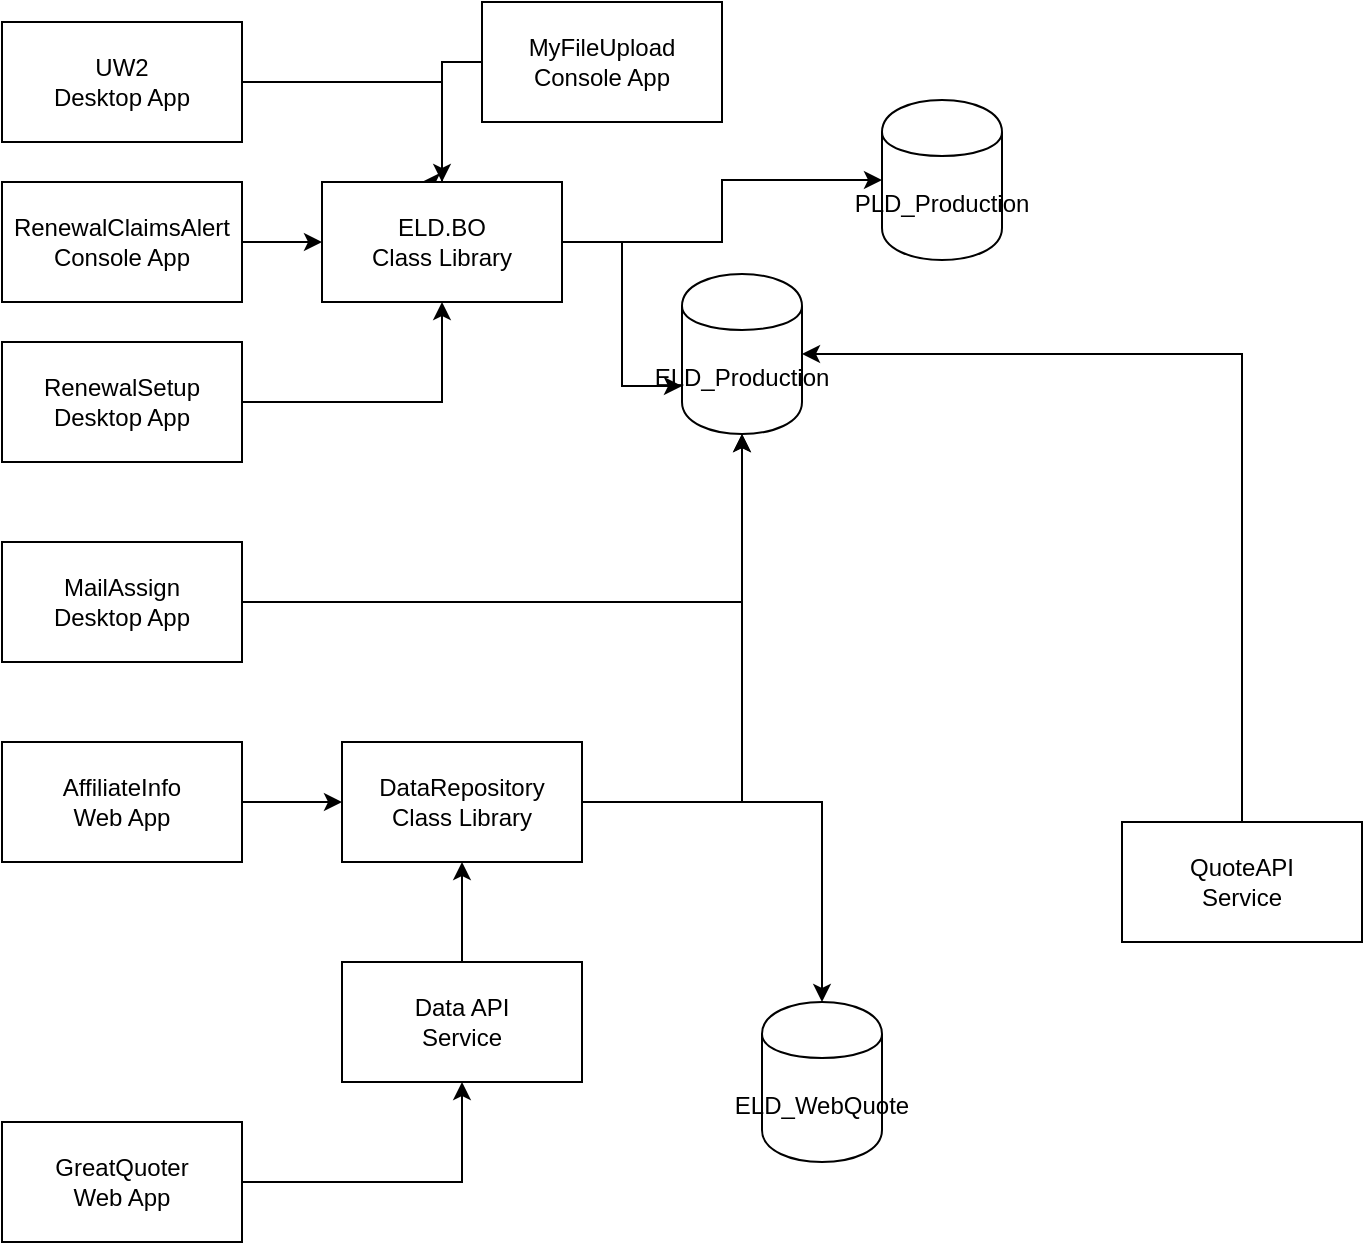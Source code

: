 <mxfile version="11.1.4" type="github"><diagram id="s7VVLqwQubE8mv9PJwXk" name="Page-1"><mxGraphModel dx="1422" dy="894" grid="1" gridSize="10" guides="1" tooltips="1" connect="1" arrows="1" fold="1" page="1" pageScale="1" pageWidth="850" pageHeight="1100" math="0" shadow="0"><root><mxCell id="0"/><mxCell id="1" parent="0"/><mxCell id="8tfEuVkA827uiHsk99Co-5" style="edgeStyle=orthogonalEdgeStyle;rounded=0;orthogonalLoop=1;jettySize=auto;html=1;exitX=1;exitY=0.5;exitDx=0;exitDy=0;entryX=0;entryY=0.5;entryDx=0;entryDy=0;" parent="1" source="8tfEuVkA827uiHsk99Co-1" edge="1"><mxGeometry relative="1" as="geometry"><mxPoint x="230" y="100" as="targetPoint"/><Array as="points"><mxPoint x="240" y="50"/><mxPoint x="240" y="100"/></Array></mxGeometry></mxCell><mxCell id="8tfEuVkA827uiHsk99Co-1" value="UW2&lt;br&gt;Desktop App" style="rounded=0;whiteSpace=wrap;html=1;" parent="1" vertex="1"><mxGeometry x="20" y="20" width="120" height="60" as="geometry"/></mxCell><mxCell id="8tfEuVkA827uiHsk99Co-9" style="edgeStyle=orthogonalEdgeStyle;rounded=0;orthogonalLoop=1;jettySize=auto;html=1;exitX=1;exitY=0.5;exitDx=0;exitDy=0;entryX=0.5;entryY=1;entryDx=0;entryDy=0;" parent="1" source="8tfEuVkA827uiHsk99Co-2" target="8tfEuVkA827uiHsk99Co-6" edge="1"><mxGeometry relative="1" as="geometry"/></mxCell><mxCell id="8tfEuVkA827uiHsk99Co-2" value="MailAssign&lt;br&gt;Desktop App" style="rounded=0;whiteSpace=wrap;html=1;" parent="1" vertex="1"><mxGeometry x="20" y="280" width="120" height="60" as="geometry"/></mxCell><mxCell id="8tfEuVkA827uiHsk99Co-8" style="edgeStyle=orthogonalEdgeStyle;rounded=0;orthogonalLoop=1;jettySize=auto;html=1;exitX=1;exitY=0.5;exitDx=0;exitDy=0;entryX=0.5;entryY=1;entryDx=0;entryDy=0;" parent="1" source="8tfEuVkA827uiHsk99Co-3" target="8tfEuVkA827uiHsk99Co-7" edge="1"><mxGeometry relative="1" as="geometry"/></mxCell><mxCell id="8tfEuVkA827uiHsk99Co-3" value="RenewalSetup&lt;br&gt;Desktop App" style="rounded=0;whiteSpace=wrap;html=1;" parent="1" vertex="1"><mxGeometry x="20" y="180" width="120" height="60" as="geometry"/></mxCell><mxCell id="8tfEuVkA827uiHsk99Co-6" value="ELD_Production" style="shape=cylinder;whiteSpace=wrap;html=1;boundedLbl=1;backgroundOutline=1;" parent="1" vertex="1"><mxGeometry x="360" y="146" width="60" height="80" as="geometry"/></mxCell><mxCell id="8tfEuVkA827uiHsk99Co-10" style="edgeStyle=orthogonalEdgeStyle;rounded=0;orthogonalLoop=1;jettySize=auto;html=1;exitX=1;exitY=0.5;exitDx=0;exitDy=0;entryX=0;entryY=0.7;entryDx=0;entryDy=0;" parent="1" source="8tfEuVkA827uiHsk99Co-7" target="8tfEuVkA827uiHsk99Co-6" edge="1"><mxGeometry relative="1" as="geometry"/></mxCell><mxCell id="8tfEuVkA827uiHsk99Co-26" style="edgeStyle=orthogonalEdgeStyle;rounded=0;orthogonalLoop=1;jettySize=auto;html=1;exitX=1;exitY=0.5;exitDx=0;exitDy=0;entryX=0;entryY=0.5;entryDx=0;entryDy=0;" parent="1" source="8tfEuVkA827uiHsk99Co-7" target="8tfEuVkA827uiHsk99Co-25" edge="1"><mxGeometry relative="1" as="geometry"/></mxCell><mxCell id="8tfEuVkA827uiHsk99Co-7" value="ELD.BO&lt;br&gt;Class Library" style="rounded=0;whiteSpace=wrap;html=1;" parent="1" vertex="1"><mxGeometry x="180" y="100" width="120" height="60" as="geometry"/></mxCell><mxCell id="8tfEuVkA827uiHsk99Co-12" style="edgeStyle=orthogonalEdgeStyle;rounded=0;orthogonalLoop=1;jettySize=auto;html=1;exitX=1;exitY=0.5;exitDx=0;exitDy=0;entryX=0.5;entryY=1;entryDx=0;entryDy=0;" parent="1" source="8tfEuVkA827uiHsk99Co-11" target="8tfEuVkA827uiHsk99Co-6" edge="1"><mxGeometry relative="1" as="geometry"/></mxCell><mxCell id="8tfEuVkA827uiHsk99Co-28" style="edgeStyle=orthogonalEdgeStyle;rounded=0;orthogonalLoop=1;jettySize=auto;html=1;exitX=1;exitY=0.5;exitDx=0;exitDy=0;entryX=0.5;entryY=0;entryDx=0;entryDy=0;" parent="1" source="8tfEuVkA827uiHsk99Co-11" target="8tfEuVkA827uiHsk99Co-27" edge="1"><mxGeometry relative="1" as="geometry"/></mxCell><mxCell id="8tfEuVkA827uiHsk99Co-11" value="DataRepository&lt;br&gt;Class Library" style="rounded=0;whiteSpace=wrap;html=1;" parent="1" vertex="1"><mxGeometry x="190" y="380" width="120" height="60" as="geometry"/></mxCell><mxCell id="8tfEuVkA827uiHsk99Co-14" style="edgeStyle=orthogonalEdgeStyle;rounded=0;orthogonalLoop=1;jettySize=auto;html=1;exitX=0.5;exitY=0;exitDx=0;exitDy=0;entryX=0.5;entryY=1;entryDx=0;entryDy=0;" parent="1" source="8tfEuVkA827uiHsk99Co-13" target="8tfEuVkA827uiHsk99Co-11" edge="1"><mxGeometry relative="1" as="geometry"/></mxCell><mxCell id="8tfEuVkA827uiHsk99Co-13" value="Data API&lt;br&gt;Service" style="rounded=0;whiteSpace=wrap;html=1;" parent="1" vertex="1"><mxGeometry x="190" y="490" width="120" height="60" as="geometry"/></mxCell><mxCell id="8tfEuVkA827uiHsk99Co-16" style="edgeStyle=orthogonalEdgeStyle;rounded=0;orthogonalLoop=1;jettySize=auto;html=1;exitX=1;exitY=0.5;exitDx=0;exitDy=0;entryX=0.5;entryY=1;entryDx=0;entryDy=0;" parent="1" source="8tfEuVkA827uiHsk99Co-15" target="8tfEuVkA827uiHsk99Co-13" edge="1"><mxGeometry relative="1" as="geometry"/></mxCell><mxCell id="8tfEuVkA827uiHsk99Co-15" value="GreatQuoter&lt;br&gt;Web App" style="rounded=0;whiteSpace=wrap;html=1;" parent="1" vertex="1"><mxGeometry x="20" y="570" width="120" height="60" as="geometry"/></mxCell><mxCell id="8tfEuVkA827uiHsk99Co-18" style="edgeStyle=orthogonalEdgeStyle;rounded=0;orthogonalLoop=1;jettySize=auto;html=1;exitX=1;exitY=0.5;exitDx=0;exitDy=0;entryX=0;entryY=0.5;entryDx=0;entryDy=0;" parent="1" source="8tfEuVkA827uiHsk99Co-17" target="8tfEuVkA827uiHsk99Co-11" edge="1"><mxGeometry relative="1" as="geometry"/></mxCell><mxCell id="8tfEuVkA827uiHsk99Co-17" value="AffiliateInfo&lt;br&gt;Web App" style="rounded=0;whiteSpace=wrap;html=1;" parent="1" vertex="1"><mxGeometry x="20" y="380" width="120" height="60" as="geometry"/></mxCell><mxCell id="8tfEuVkA827uiHsk99Co-20" style="edgeStyle=orthogonalEdgeStyle;rounded=0;orthogonalLoop=1;jettySize=auto;html=1;exitX=1;exitY=0.5;exitDx=0;exitDy=0;entryX=0;entryY=0.5;entryDx=0;entryDy=0;" parent="1" source="8tfEuVkA827uiHsk99Co-19" target="8tfEuVkA827uiHsk99Co-7" edge="1"><mxGeometry relative="1" as="geometry"/></mxCell><mxCell id="8tfEuVkA827uiHsk99Co-19" value="RenewalClaimsAlert&lt;br&gt;Console App" style="rounded=0;whiteSpace=wrap;html=1;" parent="1" vertex="1"><mxGeometry x="20" y="100" width="120" height="60" as="geometry"/></mxCell><mxCell id="8tfEuVkA827uiHsk99Co-22" style="edgeStyle=orthogonalEdgeStyle;rounded=0;orthogonalLoop=1;jettySize=auto;html=1;exitX=0;exitY=0.5;exitDx=0;exitDy=0;entryX=0.5;entryY=0;entryDx=0;entryDy=0;" parent="1" source="8tfEuVkA827uiHsk99Co-21" target="8tfEuVkA827uiHsk99Co-7" edge="1"><mxGeometry relative="1" as="geometry"/></mxCell><mxCell id="8tfEuVkA827uiHsk99Co-21" value="MyFileUpload&lt;br&gt;Console App" style="rounded=0;whiteSpace=wrap;html=1;" parent="1" vertex="1"><mxGeometry x="260" y="10" width="120" height="60" as="geometry"/></mxCell><mxCell id="8tfEuVkA827uiHsk99Co-24" style="edgeStyle=orthogonalEdgeStyle;rounded=0;orthogonalLoop=1;jettySize=auto;html=1;exitX=0.5;exitY=0;exitDx=0;exitDy=0;entryX=1;entryY=0.5;entryDx=0;entryDy=0;" parent="1" source="8tfEuVkA827uiHsk99Co-23" target="8tfEuVkA827uiHsk99Co-6" edge="1"><mxGeometry relative="1" as="geometry"/></mxCell><mxCell id="8tfEuVkA827uiHsk99Co-23" value="QuoteAPI&lt;br&gt;Service" style="rounded=0;whiteSpace=wrap;html=1;" parent="1" vertex="1"><mxGeometry x="580" y="420" width="120" height="60" as="geometry"/></mxCell><mxCell id="8tfEuVkA827uiHsk99Co-25" value="PLD_Production" style="shape=cylinder;whiteSpace=wrap;html=1;boundedLbl=1;backgroundOutline=1;" parent="1" vertex="1"><mxGeometry x="460" y="59" width="60" height="80" as="geometry"/></mxCell><mxCell id="8tfEuVkA827uiHsk99Co-27" value="ELD_WebQuote" style="shape=cylinder;whiteSpace=wrap;html=1;boundedLbl=1;backgroundOutline=1;" parent="1" vertex="1"><mxGeometry x="400" y="510" width="60" height="80" as="geometry"/></mxCell></root></mxGraphModel></diagram></mxfile>
